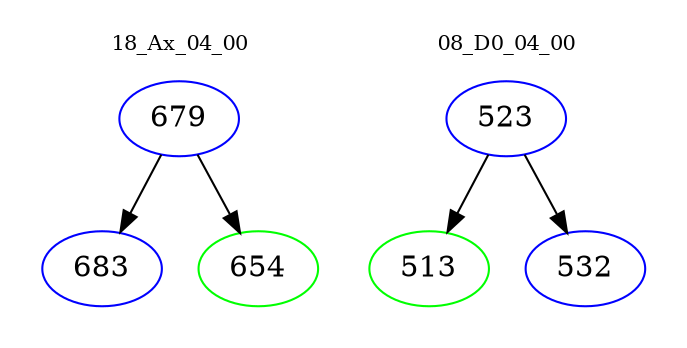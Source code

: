 digraph{
subgraph cluster_0 {
color = white
label = "18_Ax_04_00";
fontsize=10;
T0_679 [label="679", color="blue"]
T0_679 -> T0_683 [color="black"]
T0_683 [label="683", color="blue"]
T0_679 -> T0_654 [color="black"]
T0_654 [label="654", color="green"]
}
subgraph cluster_1 {
color = white
label = "08_D0_04_00";
fontsize=10;
T1_523 [label="523", color="blue"]
T1_523 -> T1_513 [color="black"]
T1_513 [label="513", color="green"]
T1_523 -> T1_532 [color="black"]
T1_532 [label="532", color="blue"]
}
}
